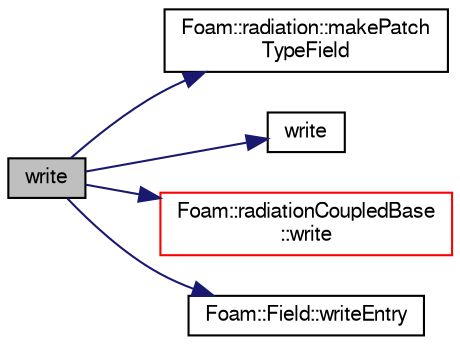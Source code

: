 digraph "write"
{
  bgcolor="transparent";
  edge [fontname="FreeSans",fontsize="10",labelfontname="FreeSans",labelfontsize="10"];
  node [fontname="FreeSans",fontsize="10",shape=record];
  rankdir="LR";
  Node136 [label="write",height=0.2,width=0.4,color="black", fillcolor="grey75", style="filled", fontcolor="black"];
  Node136 -> Node137 [color="midnightblue",fontsize="10",style="solid",fontname="FreeSans"];
  Node137 [label="Foam::radiation::makePatch\lTypeField",height=0.2,width=0.4,color="black",URL="$a21139.html#a82a92939b881db7c993820d400b6b12b"];
  Node136 -> Node138 [color="midnightblue",fontsize="10",style="solid",fontname="FreeSans"];
  Node138 [label="write",height=0.2,width=0.4,color="black",URL="$a19709.html#a8f30b3c2179b03a7acf273e9dea43342"];
  Node136 -> Node139 [color="midnightblue",fontsize="10",style="solid",fontname="FreeSans"];
  Node139 [label="Foam::radiationCoupledBase\l::write",height=0.2,width=0.4,color="red",URL="$a30006.html#a293fdfec8bdfbd5c3913ab4c9f3454ff",tooltip="Write. "];
  Node136 -> Node144 [color="midnightblue",fontsize="10",style="solid",fontname="FreeSans"];
  Node144 [label="Foam::Field::writeEntry",height=0.2,width=0.4,color="black",URL="$a26466.html#a7c03447f7f0471351fe57a41b62c8686",tooltip="Write the field as a dictionary entry. "];
}
